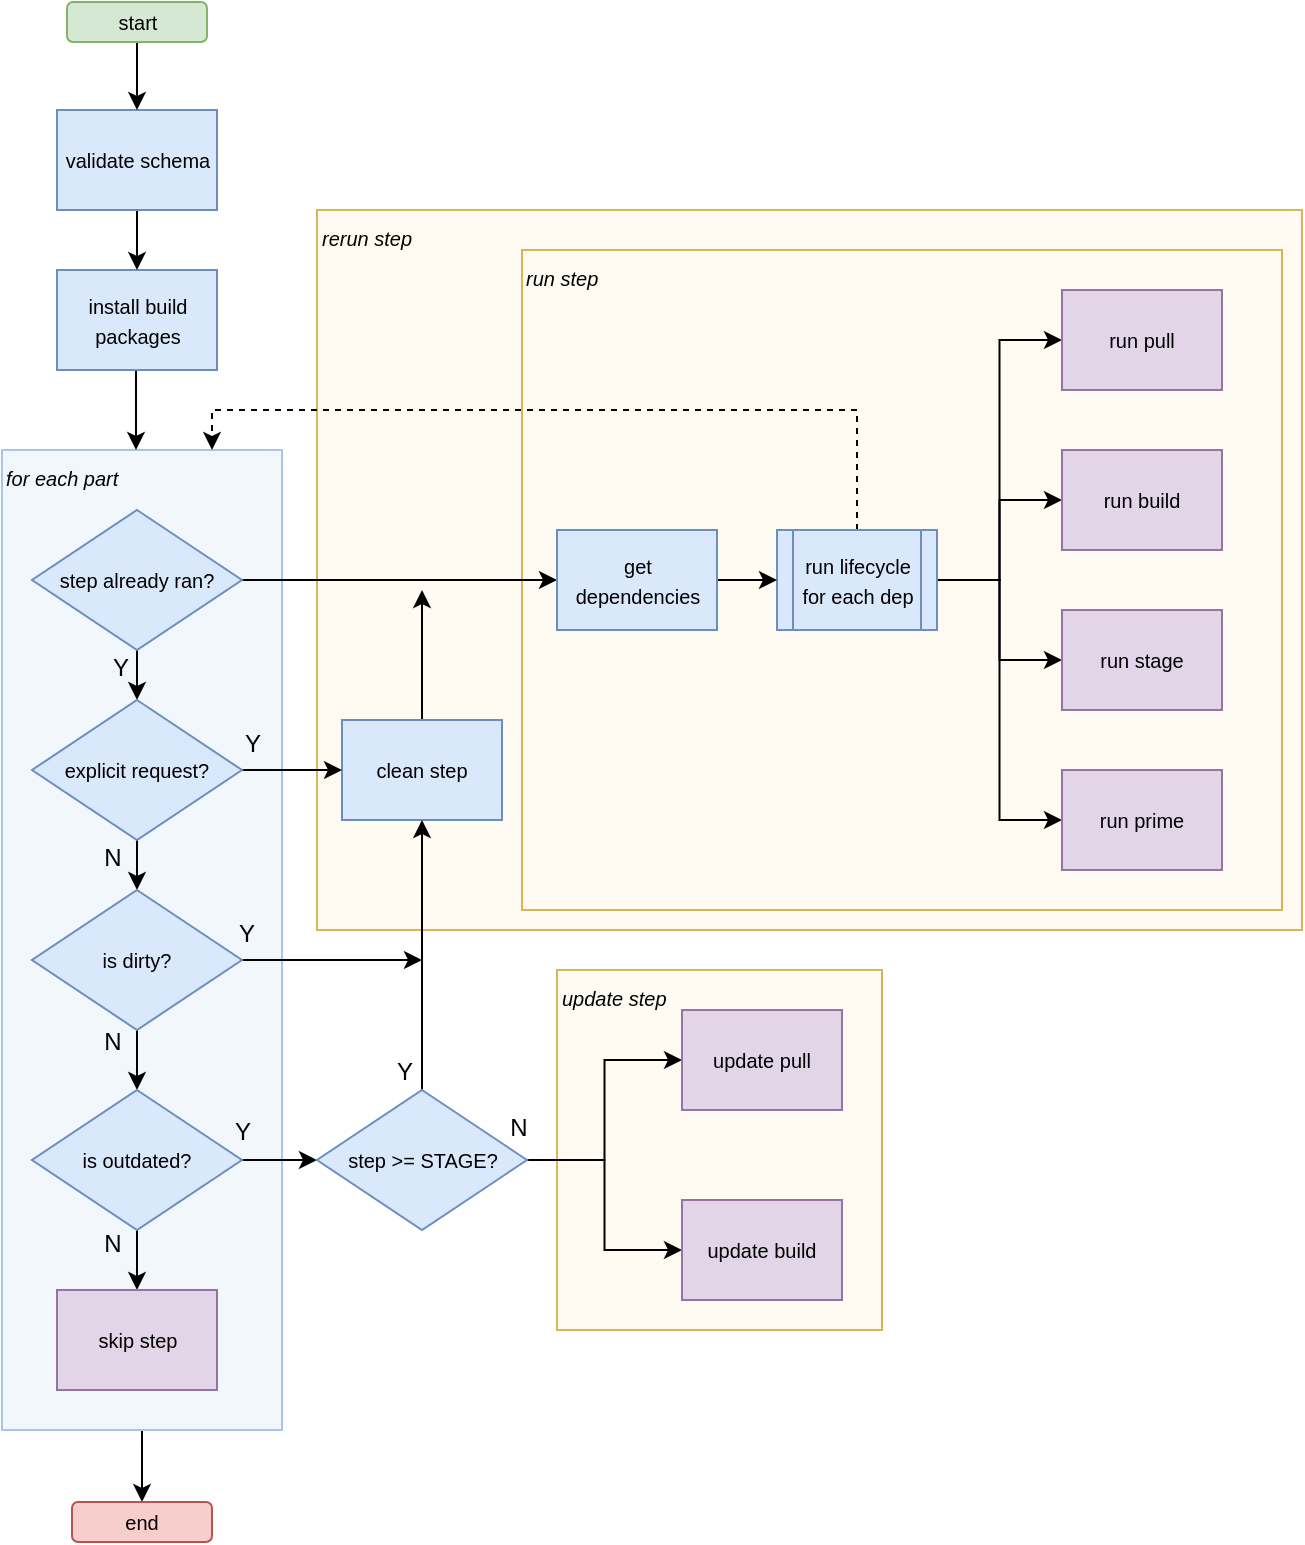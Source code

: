 <mxfile version="14.1.8" type="device"><diagram id="pNt6NIK7U5m8mfelaxRb" name="Page-1"><mxGraphModel dx="909" dy="748" grid="1" gridSize="10" guides="1" tooltips="1" connect="1" arrows="1" fold="1" page="1" pageScale="1" pageWidth="1169" pageHeight="827" math="0" shadow="0"><root><mxCell id="0"/><mxCell id="1" parent="0"/><mxCell id="RexZqid5MWOE-GGkI483-53" value="&lt;div align=&quot;left&quot;&gt;&lt;i&gt;&lt;font style=&quot;font-size: 10px&quot;&gt;update step&lt;/font&gt;&lt;/i&gt;&lt;/div&gt;" style="rounded=0;whiteSpace=wrap;html=1;strokeColor=#d6b656;align=left;fillColor=#FFFAF2;verticalAlign=top;" parent="1" vertex="1"><mxGeometry x="327.5" y="514" width="162.5" height="180" as="geometry"/></mxCell><mxCell id="RexZqid5MWOE-GGkI483-52" value="&lt;i&gt;&lt;font style=&quot;font-size: 10px&quot;&gt;rerun step&lt;/font&gt;&lt;/i&gt;" style="rounded=0;whiteSpace=wrap;html=1;strokeColor=#d6b656;align=left;fillColor=#FFFAF2;verticalAlign=top;" parent="1" vertex="1"><mxGeometry x="207.5" y="134" width="492.5" height="360" as="geometry"/></mxCell><mxCell id="RexZqid5MWOE-GGkI483-50" value="&lt;div align=&quot;left&quot;&gt;&lt;i&gt;&lt;font style=&quot;font-size: 10px&quot;&gt;run step&lt;/font&gt;&lt;/i&gt;&lt;/div&gt;" style="rounded=0;whiteSpace=wrap;html=1;strokeColor=#d6b656;align=left;fillColor=#FFFAF2;verticalAlign=top;" parent="1" vertex="1"><mxGeometry x="310" y="154" width="380" height="330" as="geometry"/></mxCell><mxCell id="usjFZJx6oHV3CZnTYiWa-5" style="edgeStyle=orthogonalEdgeStyle;rounded=0;orthogonalLoop=1;jettySize=auto;html=1;exitX=0.5;exitY=1;exitDx=0;exitDy=0;entryX=0.5;entryY=0;entryDx=0;entryDy=0;" edge="1" parent="1" source="RexZqid5MWOE-GGkI483-5" target="usjFZJx6oHV3CZnTYiWa-4"><mxGeometry relative="1" as="geometry"/></mxCell><mxCell id="RexZqid5MWOE-GGkI483-5" value="&lt;div align=&quot;left&quot;&gt;&lt;i&gt;&lt;font size=&quot;1&quot;&gt;for each part&lt;/font&gt;&lt;/i&gt;&lt;br&gt;&lt;/div&gt;" style="rounded=0;whiteSpace=wrap;html=1;align=left;verticalAlign=top;fillColor=#F2F7FC;strokeColor=#A9C4EB;" parent="1" vertex="1"><mxGeometry x="50" y="254" width="140" height="490" as="geometry"/></mxCell><mxCell id="RexZqid5MWOE-GGkI483-25" style="edgeStyle=orthogonalEdgeStyle;rounded=0;orthogonalLoop=1;jettySize=auto;html=1;" parent="1" source="RexZqid5MWOE-GGkI483-1" target="RexZqid5MWOE-GGkI483-16" edge="1"><mxGeometry relative="1" as="geometry"/></mxCell><mxCell id="RexZqid5MWOE-GGkI483-31" style="edgeStyle=orthogonalEdgeStyle;rounded=0;orthogonalLoop=1;jettySize=auto;html=1;exitX=1;exitY=0.5;exitDx=0;exitDy=0;entryX=0;entryY=0.5;entryDx=0;entryDy=0;" parent="1" source="RexZqid5MWOE-GGkI483-1" edge="1"><mxGeometry relative="1" as="geometry"><mxPoint x="327.5" y="319" as="targetPoint"/></mxGeometry></mxCell><mxCell id="RexZqid5MWOE-GGkI483-1" value="&lt;font style=&quot;font-size: 10px&quot;&gt;step already ran?&lt;/font&gt;" style="rhombus;whiteSpace=wrap;html=1;fillColor=#dae8fc;strokeColor=#6c8ebf;" parent="1" vertex="1"><mxGeometry x="65" y="284" width="105" height="70" as="geometry"/></mxCell><mxCell id="RexZqid5MWOE-GGkI483-32" style="edgeStyle=orthogonalEdgeStyle;rounded=0;orthogonalLoop=1;jettySize=auto;html=1;exitX=0.5;exitY=0;exitDx=0;exitDy=0;" parent="1" source="RexZqid5MWOE-GGkI483-6" edge="1"><mxGeometry relative="1" as="geometry"><mxPoint x="260" y="324" as="targetPoint"/></mxGeometry></mxCell><mxCell id="RexZqid5MWOE-GGkI483-6" value="&lt;font style=&quot;font-size: 10px&quot;&gt;clean step&lt;/font&gt;" style="rounded=0;whiteSpace=wrap;html=1;fillColor=#dae8fc;strokeColor=#6c8ebf;" parent="1" vertex="1"><mxGeometry x="220" y="389" width="80" height="50" as="geometry"/></mxCell><mxCell id="RexZqid5MWOE-GGkI483-15" style="edgeStyle=orthogonalEdgeStyle;rounded=0;orthogonalLoop=1;jettySize=auto;html=1;exitX=0.5;exitY=0;exitDx=0;exitDy=0;entryX=0.75;entryY=0;entryDx=0;entryDy=0;dashed=1;" parent="1" source="RexZqid5MWOE-GGkI483-9" target="RexZqid5MWOE-GGkI483-5" edge="1"><mxGeometry relative="1" as="geometry"><Array as="points"><mxPoint x="478" y="234"/><mxPoint x="155" y="234"/></Array></mxGeometry></mxCell><mxCell id="RexZqid5MWOE-GGkI483-45" style="edgeStyle=orthogonalEdgeStyle;rounded=0;orthogonalLoop=1;jettySize=auto;html=1;entryX=0;entryY=0.5;entryDx=0;entryDy=0;" parent="1" source="RexZqid5MWOE-GGkI483-9" target="RexZqid5MWOE-GGkI483-41" edge="1"><mxGeometry relative="1" as="geometry"/></mxCell><mxCell id="RexZqid5MWOE-GGkI483-46" style="edgeStyle=orthogonalEdgeStyle;rounded=0;orthogonalLoop=1;jettySize=auto;html=1;entryX=0;entryY=0.5;entryDx=0;entryDy=0;" parent="1" source="RexZqid5MWOE-GGkI483-9" target="RexZqid5MWOE-GGkI483-42" edge="1"><mxGeometry relative="1" as="geometry"/></mxCell><mxCell id="RexZqid5MWOE-GGkI483-47" style="edgeStyle=orthogonalEdgeStyle;rounded=0;orthogonalLoop=1;jettySize=auto;html=1;" parent="1" source="RexZqid5MWOE-GGkI483-9" target="RexZqid5MWOE-GGkI483-43" edge="1"><mxGeometry relative="1" as="geometry"/></mxCell><mxCell id="RexZqid5MWOE-GGkI483-48" style="edgeStyle=orthogonalEdgeStyle;rounded=0;orthogonalLoop=1;jettySize=auto;html=1;entryX=0;entryY=0.5;entryDx=0;entryDy=0;" parent="1" source="RexZqid5MWOE-GGkI483-9" target="RexZqid5MWOE-GGkI483-44" edge="1"><mxGeometry relative="1" as="geometry"/></mxCell><mxCell id="RexZqid5MWOE-GGkI483-9" value="&lt;font style=&quot;font-size: 10px&quot;&gt;run lifecycle for each dep&lt;/font&gt;" style="shape=process;whiteSpace=wrap;html=1;backgroundOutline=1;fillColor=#dae8fc;strokeColor=#6c8ebf;" parent="1" vertex="1"><mxGeometry x="437.5" y="294" width="80" height="50" as="geometry"/></mxCell><mxCell id="RexZqid5MWOE-GGkI483-30" style="edgeStyle=orthogonalEdgeStyle;rounded=0;orthogonalLoop=1;jettySize=auto;html=1;exitX=1;exitY=0.5;exitDx=0;exitDy=0;entryX=0;entryY=0.5;entryDx=0;entryDy=0;" parent="1" source="RexZqid5MWOE-GGkI483-10" target="RexZqid5MWOE-GGkI483-9" edge="1"><mxGeometry relative="1" as="geometry"/></mxCell><mxCell id="RexZqid5MWOE-GGkI483-10" value="&lt;font style=&quot;font-size: 10px&quot;&gt;get dependencies&lt;/font&gt;" style="rounded=0;whiteSpace=wrap;html=1;fillColor=#dae8fc;strokeColor=#6c8ebf;" parent="1" vertex="1"><mxGeometry x="327.5" y="294" width="80" height="50" as="geometry"/></mxCell><mxCell id="RexZqid5MWOE-GGkI483-24" style="edgeStyle=orthogonalEdgeStyle;rounded=0;orthogonalLoop=1;jettySize=auto;html=1;" parent="1" source="RexZqid5MWOE-GGkI483-16" target="RexZqid5MWOE-GGkI483-17" edge="1"><mxGeometry relative="1" as="geometry"/></mxCell><mxCell id="RexZqid5MWOE-GGkI483-27" style="edgeStyle=orthogonalEdgeStyle;rounded=0;orthogonalLoop=1;jettySize=auto;html=1;entryX=0;entryY=0.5;entryDx=0;entryDy=0;" parent="1" source="RexZqid5MWOE-GGkI483-16" target="RexZqid5MWOE-GGkI483-6" edge="1"><mxGeometry relative="1" as="geometry"/></mxCell><mxCell id="RexZqid5MWOE-GGkI483-16" value="&lt;font size=&quot;1&quot;&gt;explicit request?&lt;br&gt;&lt;/font&gt;" style="rhombus;whiteSpace=wrap;html=1;fillColor=#dae8fc;strokeColor=#6c8ebf;" parent="1" vertex="1"><mxGeometry x="65" y="379" width="105" height="70" as="geometry"/></mxCell><mxCell id="RexZqid5MWOE-GGkI483-23" style="edgeStyle=orthogonalEdgeStyle;rounded=0;orthogonalLoop=1;jettySize=auto;html=1;entryX=0.5;entryY=0;entryDx=0;entryDy=0;" parent="1" source="RexZqid5MWOE-GGkI483-17" target="RexZqid5MWOE-GGkI483-18" edge="1"><mxGeometry relative="1" as="geometry"/></mxCell><mxCell id="RexZqid5MWOE-GGkI483-33" style="edgeStyle=orthogonalEdgeStyle;rounded=0;orthogonalLoop=1;jettySize=auto;html=1;" parent="1" source="RexZqid5MWOE-GGkI483-17" edge="1"><mxGeometry relative="1" as="geometry"><mxPoint x="260" y="509" as="targetPoint"/></mxGeometry></mxCell><mxCell id="RexZqid5MWOE-GGkI483-17" value="&lt;font style=&quot;font-size: 10px&quot;&gt;is dirty?&lt;/font&gt;" style="rhombus;whiteSpace=wrap;html=1;fillColor=#dae8fc;strokeColor=#6c8ebf;" parent="1" vertex="1"><mxGeometry x="65" y="474" width="105" height="70" as="geometry"/></mxCell><mxCell id="RexZqid5MWOE-GGkI483-26" style="edgeStyle=orthogonalEdgeStyle;rounded=0;orthogonalLoop=1;jettySize=auto;html=1;entryX=0.5;entryY=0;entryDx=0;entryDy=0;" parent="1" source="RexZqid5MWOE-GGkI483-18" target="RexZqid5MWOE-GGkI483-19" edge="1"><mxGeometry relative="1" as="geometry"/></mxCell><mxCell id="RexZqid5MWOE-GGkI483-35" style="edgeStyle=orthogonalEdgeStyle;rounded=0;orthogonalLoop=1;jettySize=auto;html=1;entryX=0;entryY=0.5;entryDx=0;entryDy=0;" parent="1" source="RexZqid5MWOE-GGkI483-18" target="RexZqid5MWOE-GGkI483-34" edge="1"><mxGeometry relative="1" as="geometry"/></mxCell><mxCell id="RexZqid5MWOE-GGkI483-18" value="&lt;font style=&quot;font-size: 10px&quot;&gt;is outdated?&lt;/font&gt;" style="rhombus;whiteSpace=wrap;html=1;fillColor=#dae8fc;strokeColor=#6c8ebf;" parent="1" vertex="1"><mxGeometry x="65" y="574" width="105" height="70" as="geometry"/></mxCell><mxCell id="RexZqid5MWOE-GGkI483-19" value="&lt;font style=&quot;font-size: 10px&quot;&gt;skip step&lt;/font&gt;" style="rounded=0;whiteSpace=wrap;html=1;fillColor=#e1d5e7;strokeColor=#9673a6;" parent="1" vertex="1"><mxGeometry x="77.5" y="674" width="80" height="50" as="geometry"/></mxCell><mxCell id="RexZqid5MWOE-GGkI483-36" style="edgeStyle=orthogonalEdgeStyle;rounded=0;orthogonalLoop=1;jettySize=auto;html=1;entryX=0.5;entryY=1;entryDx=0;entryDy=0;" parent="1" source="RexZqid5MWOE-GGkI483-34" target="RexZqid5MWOE-GGkI483-6" edge="1"><mxGeometry relative="1" as="geometry"><mxPoint x="260" y="514.0" as="targetPoint"/></mxGeometry></mxCell><mxCell id="RexZqid5MWOE-GGkI483-37" style="edgeStyle=orthogonalEdgeStyle;rounded=0;orthogonalLoop=1;jettySize=auto;html=1;exitX=1;exitY=0.5;exitDx=0;exitDy=0;entryX=0;entryY=0.5;entryDx=0;entryDy=0;" parent="1" source="RexZqid5MWOE-GGkI483-34" target="RexZqid5MWOE-GGkI483-38" edge="1"><mxGeometry relative="1" as="geometry"><mxPoint x="340" y="534.0" as="targetPoint"/></mxGeometry></mxCell><mxCell id="RexZqid5MWOE-GGkI483-40" style="edgeStyle=orthogonalEdgeStyle;rounded=0;orthogonalLoop=1;jettySize=auto;html=1;exitX=1;exitY=0.5;exitDx=0;exitDy=0;entryX=0;entryY=0.5;entryDx=0;entryDy=0;" parent="1" source="RexZqid5MWOE-GGkI483-34" target="RexZqid5MWOE-GGkI483-39" edge="1"><mxGeometry relative="1" as="geometry"/></mxCell><mxCell id="RexZqid5MWOE-GGkI483-34" value="&lt;font style=&quot;font-size: 10px&quot;&gt;step &amp;gt;= STAGE?&lt;/font&gt;" style="rhombus;whiteSpace=wrap;html=1;fillColor=#dae8fc;strokeColor=#6c8ebf;" parent="1" vertex="1"><mxGeometry x="207.5" y="574" width="105" height="70" as="geometry"/></mxCell><mxCell id="RexZqid5MWOE-GGkI483-38" value="&lt;font style=&quot;font-size: 10px&quot;&gt;update pull&lt;/font&gt;" style="rounded=0;whiteSpace=wrap;html=1;fillColor=#e1d5e7;strokeColor=#9673a6;" parent="1" vertex="1"><mxGeometry x="390" y="534" width="80" height="50" as="geometry"/></mxCell><mxCell id="RexZqid5MWOE-GGkI483-39" value="&lt;font style=&quot;font-size: 10px&quot;&gt;update build&lt;/font&gt;" style="rounded=0;whiteSpace=wrap;html=1;fillColor=#e1d5e7;strokeColor=#9673a6;" parent="1" vertex="1"><mxGeometry x="390" y="629" width="80" height="50" as="geometry"/></mxCell><mxCell id="RexZqid5MWOE-GGkI483-41" value="&lt;font style=&quot;font-size: 10px&quot;&gt;run pull&lt;/font&gt;" style="rounded=0;whiteSpace=wrap;html=1;fillColor=#e1d5e7;strokeColor=#9673a6;" parent="1" vertex="1"><mxGeometry x="580" y="174" width="80" height="50" as="geometry"/></mxCell><mxCell id="RexZqid5MWOE-GGkI483-42" value="&lt;font style=&quot;font-size: 10px&quot;&gt;run build&lt;br&gt;&lt;/font&gt;" style="rounded=0;whiteSpace=wrap;html=1;fillColor=#e1d5e7;strokeColor=#9673a6;" parent="1" vertex="1"><mxGeometry x="580" y="254" width="80" height="50" as="geometry"/></mxCell><mxCell id="RexZqid5MWOE-GGkI483-43" value="&lt;font style=&quot;font-size: 10px&quot;&gt;run stage&lt;br&gt;&lt;/font&gt;" style="rounded=0;whiteSpace=wrap;html=1;fillColor=#e1d5e7;strokeColor=#9673a6;" parent="1" vertex="1"><mxGeometry x="580" y="334" width="80" height="50" as="geometry"/></mxCell><mxCell id="RexZqid5MWOE-GGkI483-44" value="&lt;font style=&quot;font-size: 10px&quot;&gt;run prime&lt;/font&gt;" style="rounded=0;whiteSpace=wrap;html=1;fillColor=#e1d5e7;strokeColor=#9673a6;" parent="1" vertex="1"><mxGeometry x="580" y="414" width="80" height="50" as="geometry"/></mxCell><mxCell id="RexZqid5MWOE-GGkI483-57" style="edgeStyle=orthogonalEdgeStyle;rounded=0;orthogonalLoop=1;jettySize=auto;html=1;" parent="1" source="RexZqid5MWOE-GGkI483-54" edge="1"><mxGeometry relative="1" as="geometry"><mxPoint x="117" y="254" as="targetPoint"/></mxGeometry></mxCell><mxCell id="RexZqid5MWOE-GGkI483-54" value="&lt;font style=&quot;font-size: 10px&quot;&gt;install build packages&lt;/font&gt;" style="rounded=0;whiteSpace=wrap;html=1;fillColor=#dae8fc;strokeColor=#6c8ebf;" parent="1" vertex="1"><mxGeometry x="77.5" y="164" width="80" height="50" as="geometry"/></mxCell><mxCell id="RexZqid5MWOE-GGkI483-56" style="edgeStyle=orthogonalEdgeStyle;rounded=0;orthogonalLoop=1;jettySize=auto;html=1;entryX=0.5;entryY=0;entryDx=0;entryDy=0;" parent="1" source="RexZqid5MWOE-GGkI483-55" target="RexZqid5MWOE-GGkI483-54" edge="1"><mxGeometry relative="1" as="geometry"/></mxCell><mxCell id="RexZqid5MWOE-GGkI483-55" value="&lt;font style=&quot;font-size: 10px&quot;&gt;validate schema&lt;/font&gt;" style="rounded=0;whiteSpace=wrap;html=1;fillColor=#dae8fc;strokeColor=#6c8ebf;" parent="1" vertex="1"><mxGeometry x="77.5" y="84" width="80" height="50" as="geometry"/></mxCell><mxCell id="RexZqid5MWOE-GGkI483-60" value="Y" style="text;html=1;align=center;verticalAlign=middle;resizable=0;points=[];autosize=1;" parent="1" vertex="1"><mxGeometry x="100" y="354" width="18" height="18" as="geometry"/></mxCell><mxCell id="RexZqid5MWOE-GGkI483-61" value="Y" style="text;html=1;align=center;verticalAlign=middle;resizable=0;points=[];autosize=1;" parent="1" vertex="1"><mxGeometry x="166" y="392" width="18" height="18" as="geometry"/></mxCell><mxCell id="RexZqid5MWOE-GGkI483-62" value="Y" style="text;html=1;align=center;verticalAlign=middle;resizable=0;points=[];autosize=1;" parent="1" vertex="1"><mxGeometry x="163" y="487" width="18" height="18" as="geometry"/></mxCell><mxCell id="RexZqid5MWOE-GGkI483-63" value="Y" style="text;html=1;align=center;verticalAlign=middle;resizable=0;points=[];autosize=1;" parent="1" vertex="1"><mxGeometry x="161" y="586" width="18" height="18" as="geometry"/></mxCell><mxCell id="RexZqid5MWOE-GGkI483-64" value="N" style="text;html=1;align=center;verticalAlign=middle;resizable=0;points=[];autosize=1;" parent="1" vertex="1"><mxGeometry x="95" y="642" width="19" height="18" as="geometry"/></mxCell><mxCell id="RexZqid5MWOE-GGkI483-65" value="N" style="text;html=1;align=center;verticalAlign=middle;resizable=0;points=[];autosize=1;" parent="1" vertex="1"><mxGeometry x="95" y="541" width="19" height="18" as="geometry"/></mxCell><mxCell id="RexZqid5MWOE-GGkI483-66" value="N" style="text;html=1;align=center;verticalAlign=middle;resizable=0;points=[];autosize=1;" parent="1" vertex="1"><mxGeometry x="95" y="449" width="19" height="18" as="geometry"/></mxCell><mxCell id="RexZqid5MWOE-GGkI483-67" value="N" style="text;html=1;align=center;verticalAlign=middle;resizable=0;points=[];autosize=1;" parent="1" vertex="1"><mxGeometry x="298" y="584" width="19" height="18" as="geometry"/></mxCell><mxCell id="RexZqid5MWOE-GGkI483-68" value="Y" style="text;html=1;align=center;verticalAlign=middle;resizable=0;points=[];autosize=1;" parent="1" vertex="1"><mxGeometry x="242" y="556" width="18" height="18" as="geometry"/></mxCell><mxCell id="usjFZJx6oHV3CZnTYiWa-3" style="edgeStyle=orthogonalEdgeStyle;rounded=0;orthogonalLoop=1;jettySize=auto;html=1;exitX=0.5;exitY=1;exitDx=0;exitDy=0;" edge="1" parent="1" source="usjFZJx6oHV3CZnTYiWa-2" target="RexZqid5MWOE-GGkI483-55"><mxGeometry relative="1" as="geometry"/></mxCell><mxCell id="usjFZJx6oHV3CZnTYiWa-2" value="&lt;font style=&quot;font-size: 10px&quot;&gt;start&lt;/font&gt;" style="rounded=1;whiteSpace=wrap;html=1;fillColor=#d5e8d4;strokeColor=#82b366;" vertex="1" parent="1"><mxGeometry x="82.5" y="30" width="70" height="20" as="geometry"/></mxCell><mxCell id="usjFZJx6oHV3CZnTYiWa-4" value="&lt;font style=&quot;font-size: 10px&quot;&gt;end&lt;br&gt;&lt;/font&gt;" style="rounded=1;whiteSpace=wrap;html=1;fillColor=#f8cecc;strokeColor=#b85450;" vertex="1" parent="1"><mxGeometry x="85" y="780" width="70" height="20" as="geometry"/></mxCell></root></mxGraphModel></diagram></mxfile>